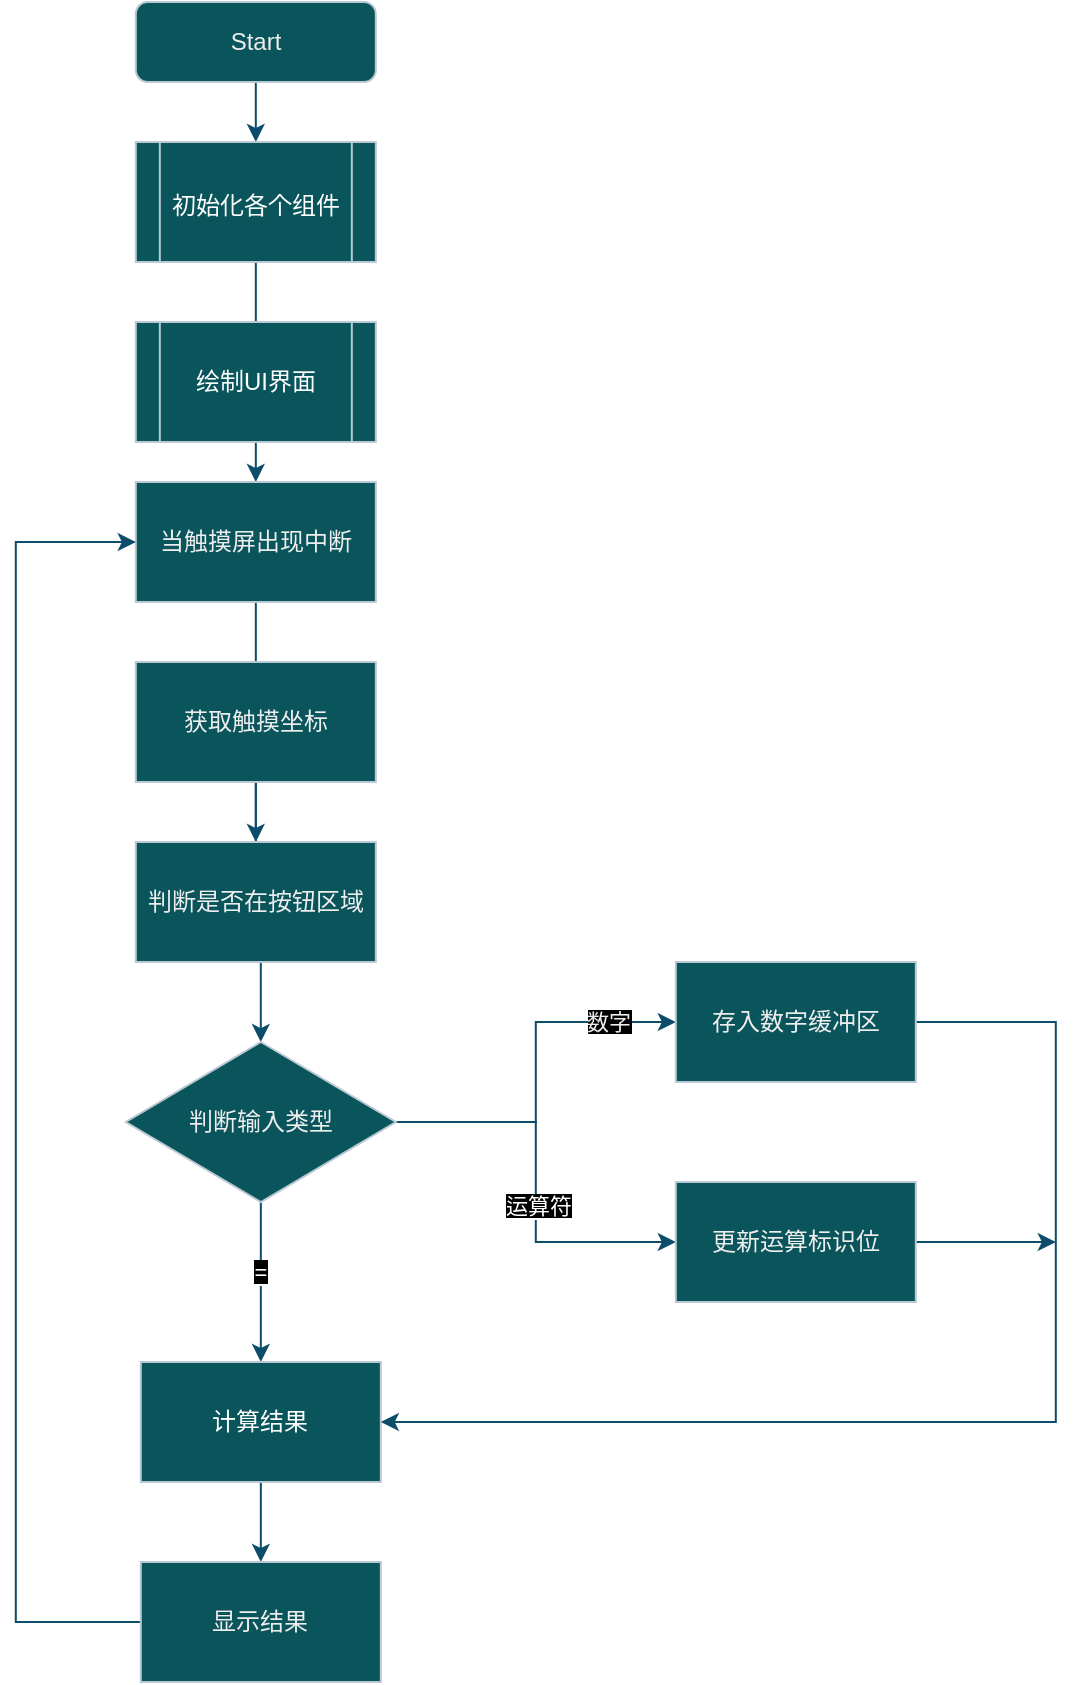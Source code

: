 <mxfile version="24.2.7" type="device">
  <diagram name="Page-1" id="VqV-srucikAszr1KDB3s">
    <mxGraphModel dx="1735" dy="1227" grid="1" gridSize="10" guides="1" tooltips="1" connect="1" arrows="1" fold="1" page="1" pageScale="1" pageWidth="850" pageHeight="1100" math="0" shadow="0">
      <root>
        <mxCell id="0" />
        <mxCell id="1" parent="0" />
        <mxCell id="1SQvKkQYxDABPkWtgZ4S-27" style="edgeStyle=orthogonalEdgeStyle;rounded=0;orthogonalLoop=1;jettySize=auto;html=1;entryX=0.5;entryY=0;entryDx=0;entryDy=0;strokeColor=#0B4D6A;" edge="1" parent="1" source="f1KeUCKMfIy6oBetO5zD-1" target="f1KeUCKMfIy6oBetO5zD-2">
          <mxGeometry relative="1" as="geometry" />
        </mxCell>
        <mxCell id="f1KeUCKMfIy6oBetO5zD-1" value="Start" style="rounded=1;whiteSpace=wrap;html=1;labelBackgroundColor=none;fillColor=#09555B;strokeColor=#BAC8D3;fontColor=#EEEEEE;" parent="1" vertex="1">
          <mxGeometry x="224.91" y="50" width="120" height="40" as="geometry" />
        </mxCell>
        <mxCell id="1SQvKkQYxDABPkWtgZ4S-6" value="" style="edgeStyle=orthogonalEdgeStyle;rounded=0;orthogonalLoop=1;jettySize=auto;html=1;labelBackgroundColor=none;strokeColor=#0B4D6A;fontColor=default;" edge="1" parent="1" source="f1KeUCKMfIy6oBetO5zD-2" target="1SQvKkQYxDABPkWtgZ4S-1">
          <mxGeometry relative="1" as="geometry" />
        </mxCell>
        <mxCell id="f1KeUCKMfIy6oBetO5zD-2" value="&lt;p style=&quot;margin: 0px; font-style: normal; font-variant-caps: normal; font-stretch: normal; line-height: normal; font-size-adjust: none; font-kerning: auto; font-variant-alternates: normal; font-variant-ligatures: normal; font-variant-numeric: normal; font-variant-east-asian: normal; font-variant-position: normal; font-feature-settings: normal; font-optical-sizing: auto; font-variation-settings: normal;&quot;&gt;&lt;font color=&quot;#ffffff&quot; style=&quot;font-size: 12px;&quot; face=&quot;Helvetica&quot;&gt;初始化各个组件&lt;/font&gt;&lt;/p&gt;" style="shape=process;whiteSpace=wrap;html=1;backgroundOutline=1;labelBackgroundColor=none;fillColor=#09555B;strokeColor=#BAC8D3;fontColor=#EEEEEE;" parent="1" vertex="1">
          <mxGeometry x="224.91" y="120" width="120" height="60" as="geometry" />
        </mxCell>
        <mxCell id="f1KeUCKMfIy6oBetO5zD-3" value="&lt;span style=&quot;caret-color: rgb(106, 153, 85);&quot;&gt;&lt;font color=&quot;#ffffff&quot;&gt;绘制UI界面&lt;/font&gt;&lt;/span&gt;" style="shape=process;whiteSpace=wrap;html=1;backgroundOutline=1;labelBackgroundColor=none;fillColor=#09555B;strokeColor=#BAC8D3;fontColor=#EEEEEE;" parent="1" vertex="1">
          <mxGeometry x="224.91" y="210" width="120" height="60" as="geometry" />
        </mxCell>
        <mxCell id="1SQvKkQYxDABPkWtgZ4S-7" value="" style="edgeStyle=orthogonalEdgeStyle;rounded=0;orthogonalLoop=1;jettySize=auto;html=1;labelBackgroundColor=none;strokeColor=#0B4D6A;fontColor=default;" edge="1" parent="1" source="1SQvKkQYxDABPkWtgZ4S-1" target="1SQvKkQYxDABPkWtgZ4S-3">
          <mxGeometry relative="1" as="geometry" />
        </mxCell>
        <mxCell id="1SQvKkQYxDABPkWtgZ4S-1" value="当触摸屏出现中断" style="rounded=0;whiteSpace=wrap;html=1;labelBackgroundColor=none;fillColor=#09555B;strokeColor=#BAC8D3;fontColor=#EEEEEE;" vertex="1" parent="1">
          <mxGeometry x="224.91" y="290" width="120" height="60" as="geometry" />
        </mxCell>
        <mxCell id="1SQvKkQYxDABPkWtgZ4S-8" value="" style="edgeStyle=orthogonalEdgeStyle;rounded=0;orthogonalLoop=1;jettySize=auto;html=1;labelBackgroundColor=none;strokeColor=#0B4D6A;fontColor=default;" edge="1" parent="1" source="1SQvKkQYxDABPkWtgZ4S-2" target="1SQvKkQYxDABPkWtgZ4S-4">
          <mxGeometry relative="1" as="geometry" />
        </mxCell>
        <mxCell id="1SQvKkQYxDABPkWtgZ4S-2" value="获取触摸坐标" style="rounded=0;whiteSpace=wrap;html=1;labelBackgroundColor=none;fillColor=#09555B;strokeColor=#BAC8D3;fontColor=#EEEEEE;" vertex="1" parent="1">
          <mxGeometry x="224.91" y="380" width="120" height="60" as="geometry" />
        </mxCell>
        <mxCell id="1SQvKkQYxDABPkWtgZ4S-3" value="判断是否在按钮区域" style="rounded=0;whiteSpace=wrap;html=1;labelBackgroundColor=none;fillColor=#09555B;strokeColor=#BAC8D3;fontColor=#EEEEEE;" vertex="1" parent="1">
          <mxGeometry x="224.91" y="470" width="120" height="60" as="geometry" />
        </mxCell>
        <mxCell id="1SQvKkQYxDABPkWtgZ4S-12" style="edgeStyle=orthogonalEdgeStyle;rounded=0;orthogonalLoop=1;jettySize=auto;html=1;exitX=1;exitY=0.5;exitDx=0;exitDy=0;strokeColor=#0B4D6A;entryX=0;entryY=0.5;entryDx=0;entryDy=0;" edge="1" parent="1" source="1SQvKkQYxDABPkWtgZ4S-4" target="1SQvKkQYxDABPkWtgZ4S-15">
          <mxGeometry relative="1" as="geometry">
            <mxPoint x="414.91" y="560" as="targetPoint" />
          </mxGeometry>
        </mxCell>
        <mxCell id="1SQvKkQYxDABPkWtgZ4S-17" value="&lt;span style=&quot;background-color: rgb(0, 0, 0);&quot;&gt;数字&lt;/span&gt;" style="edgeLabel;html=1;align=center;verticalAlign=middle;resizable=0;points=[];strokeColor=#BAC8D3;fontColor=#EEEEEE;fillColor=#09555B;" vertex="1" connectable="0" parent="1SQvKkQYxDABPkWtgZ4S-12">
          <mxGeometry x="0.638" relative="1" as="geometry">
            <mxPoint as="offset" />
          </mxGeometry>
        </mxCell>
        <mxCell id="1SQvKkQYxDABPkWtgZ4S-14" style="edgeStyle=orthogonalEdgeStyle;rounded=0;orthogonalLoop=1;jettySize=auto;html=1;entryX=0;entryY=0.5;entryDx=0;entryDy=0;strokeColor=#0B4D6A;" edge="1" parent="1" source="1SQvKkQYxDABPkWtgZ4S-4" target="1SQvKkQYxDABPkWtgZ4S-9">
          <mxGeometry relative="1" as="geometry" />
        </mxCell>
        <mxCell id="1SQvKkQYxDABPkWtgZ4S-18" value="&lt;font style=&quot;background-color: rgb(0, 0, 0);&quot; color=&quot;#ffffff&quot;&gt;运算符&lt;/font&gt;" style="edgeLabel;html=1;align=center;verticalAlign=middle;resizable=0;points=[];strokeColor=#BAC8D3;fontColor=#EEEEEE;fillColor=#09555B;" vertex="1" connectable="0" parent="1SQvKkQYxDABPkWtgZ4S-14">
          <mxGeometry x="0.12" y="1" relative="1" as="geometry">
            <mxPoint as="offset" />
          </mxGeometry>
        </mxCell>
        <mxCell id="1SQvKkQYxDABPkWtgZ4S-19" style="edgeStyle=orthogonalEdgeStyle;rounded=0;orthogonalLoop=1;jettySize=auto;html=1;exitX=0.5;exitY=1;exitDx=0;exitDy=0;entryX=0.5;entryY=0;entryDx=0;entryDy=0;strokeColor=#0B4D6A;" edge="1" parent="1" source="1SQvKkQYxDABPkWtgZ4S-4" target="1SQvKkQYxDABPkWtgZ4S-11">
          <mxGeometry relative="1" as="geometry" />
        </mxCell>
        <mxCell id="1SQvKkQYxDABPkWtgZ4S-20" value="&lt;font style=&quot;background-color: rgb(0, 0, 0);&quot; color=&quot;#ffffff&quot;&gt;=&lt;/font&gt;" style="edgeLabel;html=1;align=center;verticalAlign=middle;resizable=0;points=[];strokeColor=#BAC8D3;fontColor=#EEEEEE;fillColor=#09555B;" vertex="1" connectable="0" parent="1SQvKkQYxDABPkWtgZ4S-19">
          <mxGeometry x="-0.125" y="-1" relative="1" as="geometry">
            <mxPoint as="offset" />
          </mxGeometry>
        </mxCell>
        <mxCell id="1SQvKkQYxDABPkWtgZ4S-4" value="判断输入类型" style="rhombus;whiteSpace=wrap;html=1;labelBackgroundColor=none;fillColor=#09555B;strokeColor=#BAC8D3;fontColor=#EEEEEE;" vertex="1" parent="1">
          <mxGeometry x="219.91" y="570" width="135" height="80" as="geometry" />
        </mxCell>
        <mxCell id="1SQvKkQYxDABPkWtgZ4S-22" style="edgeStyle=orthogonalEdgeStyle;rounded=0;orthogonalLoop=1;jettySize=auto;html=1;exitX=1;exitY=0.5;exitDx=0;exitDy=0;strokeColor=#0B4D6A;" edge="1" parent="1" source="1SQvKkQYxDABPkWtgZ4S-9">
          <mxGeometry relative="1" as="geometry">
            <mxPoint x="684.91" y="670" as="targetPoint" />
          </mxGeometry>
        </mxCell>
        <mxCell id="1SQvKkQYxDABPkWtgZ4S-9" value="更新运算标识位" style="rounded=0;whiteSpace=wrap;html=1;strokeColor=#BAC8D3;fontColor=#EEEEEE;fillColor=#09555B;" vertex="1" parent="1">
          <mxGeometry x="494.91" y="640" width="120" height="60" as="geometry" />
        </mxCell>
        <mxCell id="1SQvKkQYxDABPkWtgZ4S-24" style="edgeStyle=orthogonalEdgeStyle;rounded=0;orthogonalLoop=1;jettySize=auto;html=1;exitX=0.5;exitY=1;exitDx=0;exitDy=0;entryX=0.5;entryY=0;entryDx=0;entryDy=0;strokeColor=#0B4D6A;" edge="1" parent="1" source="1SQvKkQYxDABPkWtgZ4S-11" target="1SQvKkQYxDABPkWtgZ4S-23">
          <mxGeometry relative="1" as="geometry" />
        </mxCell>
        <mxCell id="1SQvKkQYxDABPkWtgZ4S-11" value="&lt;span style=&quot;caret-color: rgb(106, 153, 85);&quot;&gt;&lt;font color=&quot;#ffffff&quot;&gt;计算结果&lt;/font&gt;&lt;/span&gt;" style="rounded=0;whiteSpace=wrap;html=1;strokeColor=#BAC8D3;fontColor=#EEEEEE;fillColor=#09555B;" vertex="1" parent="1">
          <mxGeometry x="227.41" y="730" width="120" height="60" as="geometry" />
        </mxCell>
        <mxCell id="1SQvKkQYxDABPkWtgZ4S-21" style="edgeStyle=orthogonalEdgeStyle;rounded=0;orthogonalLoop=1;jettySize=auto;html=1;strokeColor=#0B4D6A;entryX=1;entryY=0.5;entryDx=0;entryDy=0;" edge="1" parent="1" source="1SQvKkQYxDABPkWtgZ4S-15" target="1SQvKkQYxDABPkWtgZ4S-11">
          <mxGeometry relative="1" as="geometry">
            <mxPoint x="684.91" y="750" as="targetPoint" />
            <Array as="points">
              <mxPoint x="684.91" y="560" />
              <mxPoint x="684.91" y="760" />
            </Array>
          </mxGeometry>
        </mxCell>
        <mxCell id="1SQvKkQYxDABPkWtgZ4S-15" value="存入数字缓冲区" style="rounded=0;whiteSpace=wrap;html=1;strokeColor=#BAC8D3;fontColor=#EEEEEE;fillColor=#09555B;" vertex="1" parent="1">
          <mxGeometry x="494.91" y="530" width="120" height="60" as="geometry" />
        </mxCell>
        <mxCell id="1SQvKkQYxDABPkWtgZ4S-26" style="edgeStyle=orthogonalEdgeStyle;rounded=0;orthogonalLoop=1;jettySize=auto;html=1;strokeColor=#0B4D6A;entryX=0;entryY=0.5;entryDx=0;entryDy=0;" edge="1" parent="1" source="1SQvKkQYxDABPkWtgZ4S-23" target="1SQvKkQYxDABPkWtgZ4S-1">
          <mxGeometry relative="1" as="geometry">
            <mxPoint x="154.91" y="320" as="targetPoint" />
            <Array as="points">
              <mxPoint x="164.91" y="860" />
              <mxPoint x="164.91" y="320" />
            </Array>
          </mxGeometry>
        </mxCell>
        <mxCell id="1SQvKkQYxDABPkWtgZ4S-23" value="显示结果" style="rounded=0;whiteSpace=wrap;html=1;strokeColor=#BAC8D3;fontColor=#EEEEEE;fillColor=#09555B;" vertex="1" parent="1">
          <mxGeometry x="227.41" y="830" width="120" height="60" as="geometry" />
        </mxCell>
      </root>
    </mxGraphModel>
  </diagram>
</mxfile>
